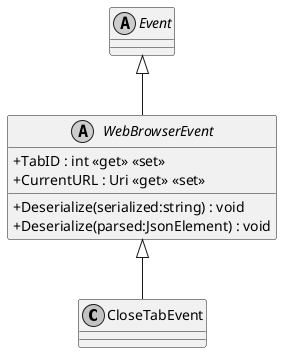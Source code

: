 @startuml
skinparam monochrome true
skinparam classAttributeIconSize 0

class CloseTabEvent {
}
abstract class WebBrowserEvent {
    + TabID : int <<get>> <<set>>
    + Deserialize(serialized:string) : void
    + Deserialize(parsed:JsonElement) : void
    + CurrentURL : Uri <<get>> <<set>>
}
abstract class Event
WebBrowserEvent <|-- CloseTabEvent
Event <|-- WebBrowserEvent
@enduml
